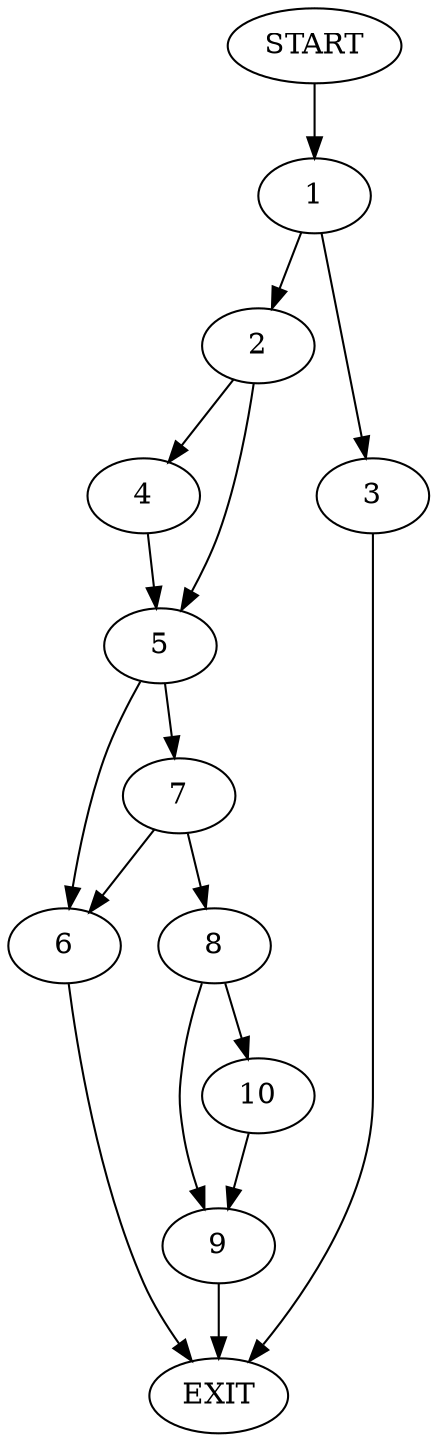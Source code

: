 digraph {
0 [label="START"]
11 [label="EXIT"]
0 -> 1
1 -> 2
1 -> 3
3 -> 11
2 -> 4
2 -> 5
5 -> 6
5 -> 7
4 -> 5
6 -> 11
7 -> 8
7 -> 6
8 -> 9
8 -> 10
10 -> 9
9 -> 11
}
